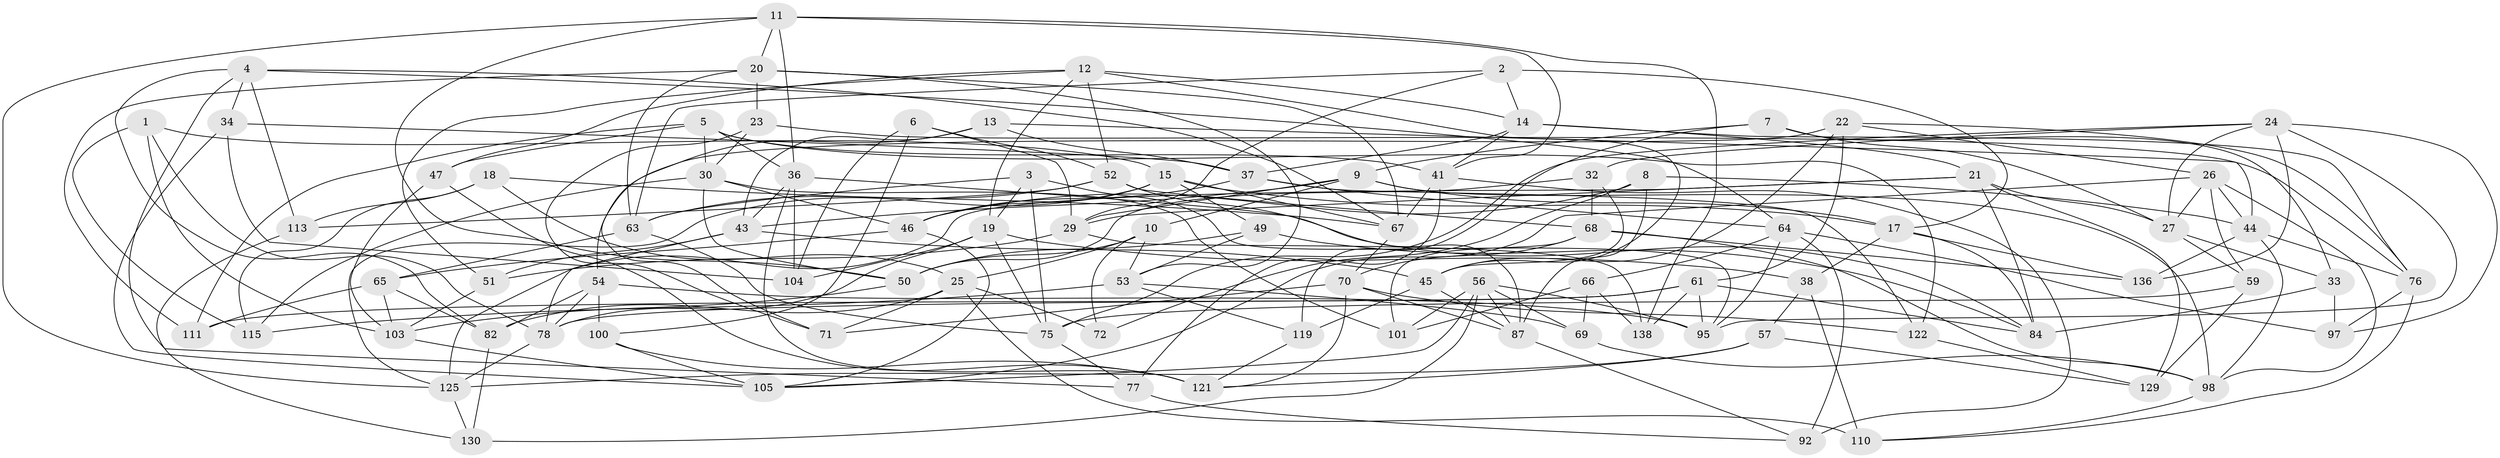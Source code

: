 // Generated by graph-tools (version 1.1) at 2025/24/03/03/25 07:24:28]
// undirected, 88 vertices, 223 edges
graph export_dot {
graph [start="1"]
  node [color=gray90,style=filled];
  1;
  2;
  3;
  4 [super="+134"];
  5 [super="+123"];
  6;
  7;
  8;
  9 [super="+62"];
  10 [super="+118"];
  11 [super="+120"];
  12 [super="+16"];
  13;
  14 [super="+79"];
  15 [super="+42"];
  17 [super="+86"];
  18;
  19 [super="+107"];
  20 [super="+73"];
  21 [super="+28"];
  22 [super="+132"];
  23;
  24 [super="+35"];
  25 [super="+55"];
  26 [super="+39"];
  27 [super="+58"];
  29 [super="+31"];
  30 [super="+80"];
  32;
  33;
  34;
  36 [super="+40"];
  37 [super="+90"];
  38;
  41 [super="+83"];
  43 [super="+124"];
  44 [super="+117"];
  45 [super="+48"];
  46 [super="+108"];
  47;
  49;
  50 [super="+60"];
  51;
  52 [super="+96"];
  53 [super="+102"];
  54 [super="+133"];
  56 [super="+135"];
  57;
  59;
  61 [super="+74"];
  63 [super="+131"];
  64 [super="+94"];
  65 [super="+89"];
  66;
  67 [super="+85"];
  68 [super="+81"];
  69;
  70 [super="+116"];
  71;
  72;
  75 [super="+88"];
  76 [super="+127"];
  77;
  78 [super="+93"];
  82 [super="+112"];
  84 [super="+91"];
  87 [super="+99"];
  92;
  95 [super="+128"];
  97;
  98 [super="+109"];
  100;
  101;
  103 [super="+106"];
  104;
  105 [super="+114"];
  110;
  111;
  113;
  115;
  119;
  121 [super="+126"];
  122;
  125 [super="+137"];
  129;
  130;
  136;
  138;
  1 -- 15;
  1 -- 103;
  1 -- 115;
  1 -- 78;
  2 -- 29;
  2 -- 14;
  2 -- 17;
  2 -- 63;
  3 -- 75;
  3 -- 95;
  3 -- 63;
  3 -- 19;
  4 -- 113;
  4 -- 34;
  4 -- 77;
  4 -- 82;
  4 -- 67;
  4 -- 64;
  5 -- 47;
  5 -- 41;
  5 -- 111;
  5 -- 122;
  5 -- 36;
  5 -- 30;
  6 -- 52;
  6 -- 104;
  6 -- 29;
  6 -- 100;
  7 -- 33;
  7 -- 119;
  7 -- 27;
  7 -- 9;
  8 -- 46;
  8 -- 72;
  8 -- 44;
  8 -- 87;
  9 -- 98;
  9 -- 17;
  9 -- 43;
  9 -- 29;
  9 -- 10;
  10 -- 72 [weight=2];
  10 -- 50;
  10 -- 25;
  10 -- 53;
  11 -- 36;
  11 -- 20;
  11 -- 125;
  11 -- 41;
  11 -- 50;
  11 -- 138;
  12 -- 45;
  12 -- 51;
  12 -- 52;
  12 -- 47;
  12 -- 19;
  12 -- 14;
  13 -- 71;
  13 -- 44;
  13 -- 43;
  13 -- 37;
  14 -- 41;
  14 -- 37;
  14 -- 76;
  14 -- 21;
  15 -- 17;
  15 -- 49;
  15 -- 67;
  15 -- 125;
  15 -- 46;
  17 -- 136;
  17 -- 38;
  17 -- 84;
  18 -- 113;
  18 -- 115;
  18 -- 25;
  18 -- 67;
  19 -- 104;
  19 -- 75;
  19 -- 38;
  19 -- 78;
  20 -- 23;
  20 -- 67;
  20 -- 111;
  20 -- 53;
  20 -- 63;
  21 -- 27;
  21 -- 129;
  21 -- 84;
  21 -- 29;
  21 -- 125;
  22 -- 45;
  22 -- 26;
  22 -- 61;
  22 -- 76;
  22 -- 54 [weight=2];
  23 -- 76;
  23 -- 71;
  23 -- 30;
  24 -- 136;
  24 -- 27;
  24 -- 97;
  24 -- 32;
  24 -- 75;
  24 -- 95;
  25 -- 72;
  25 -- 110;
  25 -- 71;
  25 -- 82;
  26 -- 105;
  26 -- 59;
  26 -- 44;
  26 -- 98;
  26 -- 27;
  27 -- 33;
  27 -- 59;
  29 -- 138;
  29 -- 51;
  30 -- 101;
  30 -- 46;
  30 -- 115;
  30 -- 50;
  32 -- 50;
  32 -- 45;
  32 -- 68;
  33 -- 84;
  33 -- 97;
  34 -- 104;
  34 -- 37;
  34 -- 105;
  36 -- 104;
  36 -- 121;
  36 -- 84;
  36 -- 43;
  37 -- 64;
  37 -- 46;
  37 -- 122;
  38 -- 57;
  38 -- 110;
  41 -- 92;
  41 -- 77;
  41 -- 67;
  43 -- 78;
  43 -- 51;
  43 -- 45;
  44 -- 76;
  44 -- 136;
  44 -- 98;
  45 -- 87;
  45 -- 119;
  46 -- 105;
  46 -- 65;
  47 -- 103;
  47 -- 121;
  49 -- 84;
  49 -- 50;
  49 -- 53;
  50 -- 103;
  51 -- 103;
  52 -- 68;
  52 -- 113;
  52 -- 87;
  52 -- 63;
  53 -- 119;
  53 -- 69;
  53 -- 115;
  54 -- 100;
  54 -- 95;
  54 -- 78;
  54 -- 82;
  56 -- 101;
  56 -- 87;
  56 -- 69;
  56 -- 130;
  56 -- 105;
  56 -- 95;
  57 -- 129;
  57 -- 125;
  57 -- 121;
  59 -- 75;
  59 -- 129;
  61 -- 138;
  61 -- 111;
  61 -- 84;
  61 -- 78;
  61 -- 95;
  63 -- 65;
  63 -- 75;
  64 -- 92;
  64 -- 95;
  64 -- 97;
  64 -- 66;
  65 -- 111;
  65 -- 82 [weight=2];
  65 -- 103;
  66 -- 138;
  66 -- 69;
  66 -- 101;
  67 -- 70;
  68 -- 136;
  68 -- 70;
  68 -- 101;
  68 -- 98;
  69 -- 98;
  70 -- 122;
  70 -- 121;
  70 -- 71;
  70 -- 87;
  75 -- 77;
  76 -- 97;
  76 -- 110;
  77 -- 92;
  78 -- 125;
  82 -- 130;
  87 -- 92;
  98 -- 110;
  100 -- 121;
  100 -- 105;
  103 -- 105;
  113 -- 130;
  119 -- 121;
  122 -- 129;
  125 -- 130;
}
